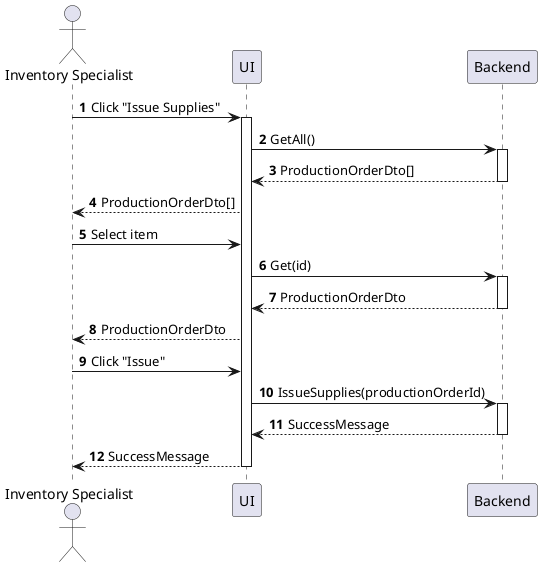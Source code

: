 @startuml inventory-supply-issue
autonumber

actor "Inventory Specialist" as a
participant UI as f
participant Backend as b

a -> f : Click "Issue Supplies"
activate f
f -> b : GetAll()
activate b
return ProductionOrderDto[]
f --> a : ProductionOrderDto[]
a -> f : Select item
f -> b : Get(id)
activate b
return ProductionOrderDto
f --> a : ProductionOrderDto
a -> f : Click "Issue"
f -> b : IssueSupplies(productionOrderId)
activate b
return SuccessMessage
return SuccessMessage
@enduml